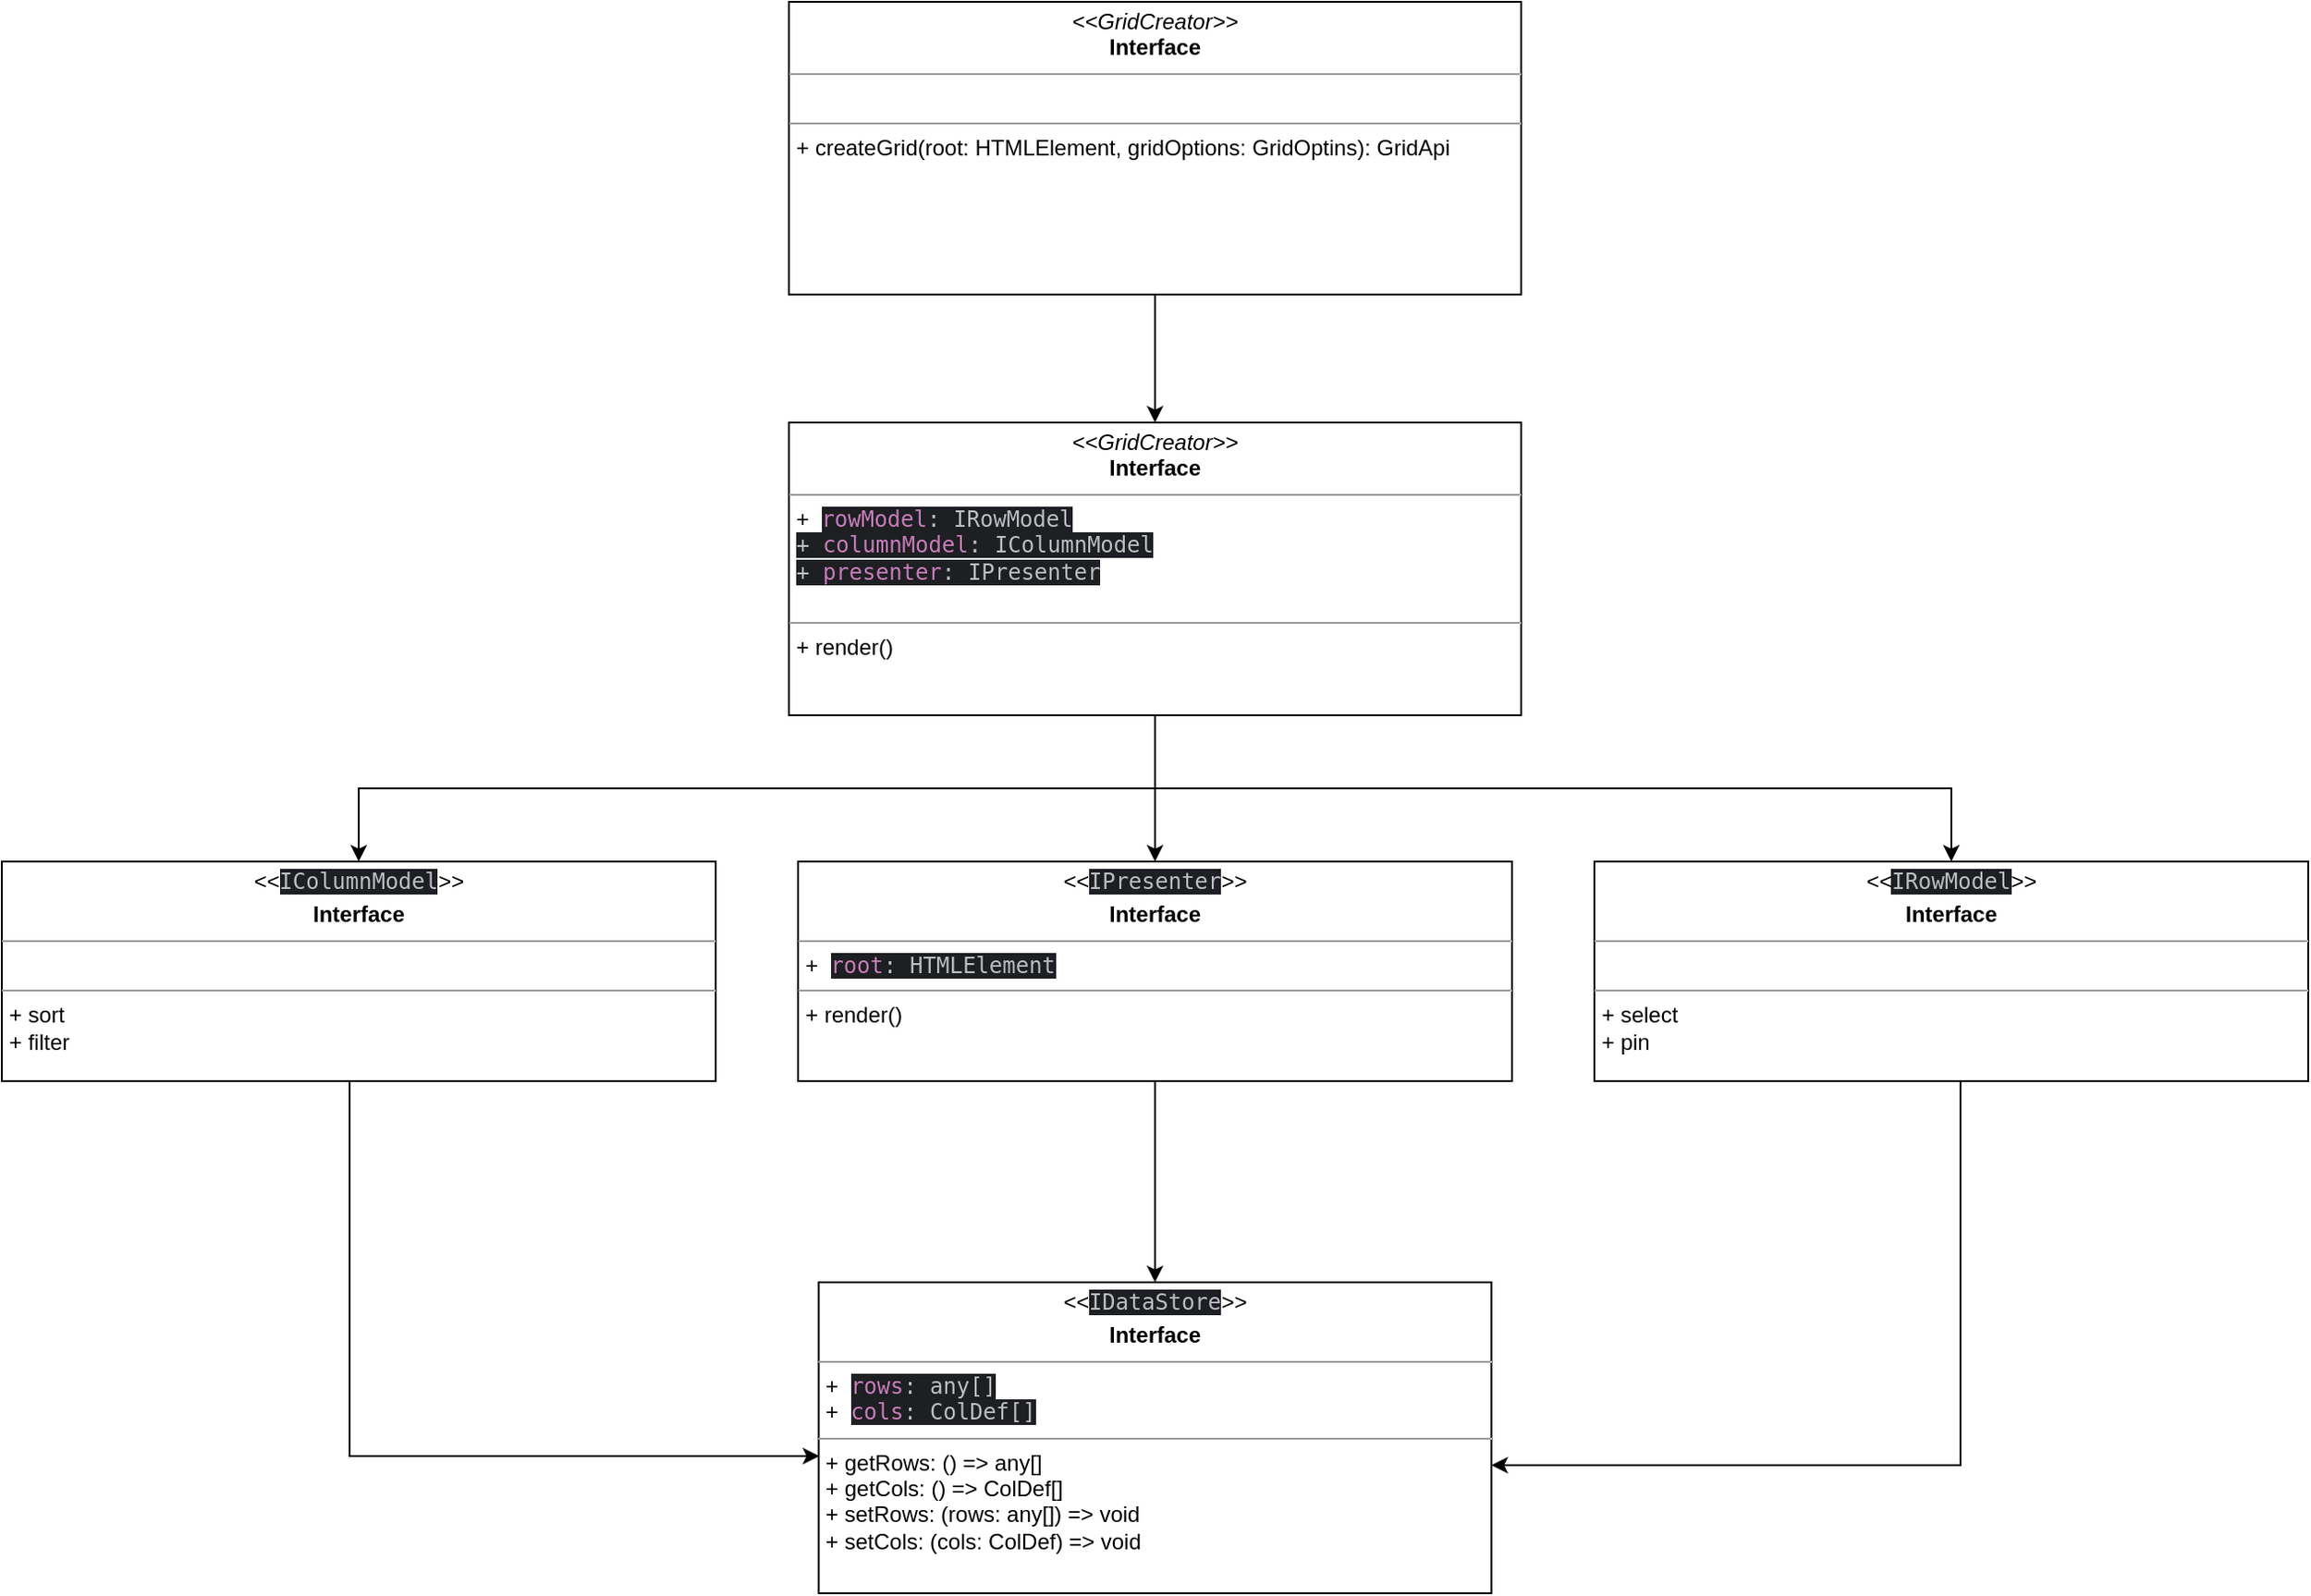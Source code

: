 <mxfile version="20.5.3" type="embed"><diagram id="phTt7cUZ88e7XOddQa1o" name="Page-1"><mxGraphModel dx="1348" dy="262" grid="1" gridSize="10" guides="1" tooltips="1" connect="1" arrows="1" fold="1" page="1" pageScale="1" pageWidth="850" pageHeight="1100" math="0" shadow="0"><root><mxCell id="0"/><mxCell id="1" parent="0"/><mxCell id="14" style="edgeStyle=orthogonalEdgeStyle;rounded=0;orthogonalLoop=1;jettySize=auto;html=1;entryX=0.5;entryY=0;entryDx=0;entryDy=0;" edge="1" parent="1" source="12" target="13"><mxGeometry relative="1" as="geometry"/></mxCell><mxCell id="12" value="&lt;p style=&quot;margin:0px;margin-top:4px;text-align:center;&quot;&gt;&lt;i&gt;&amp;lt;&amp;lt;GridCreator&amp;gt;&amp;gt;&lt;/i&gt;&lt;br&gt;&lt;b&gt;Interface&lt;/b&gt;&lt;/p&gt;&lt;hr size=&quot;1&quot;&gt;&lt;p style=&quot;margin:0px;margin-left:4px;&quot;&gt;&lt;br&gt;&lt;/p&gt;&lt;hr size=&quot;1&quot;&gt;&lt;p style=&quot;margin:0px;margin-left:4px;&quot;&gt;+ createGrid(root: HTMLElement, gridOptions: GridOptins): GridApi&lt;br&gt;&lt;br&gt;&lt;/p&gt;" style="verticalAlign=top;align=left;overflow=fill;fontSize=12;fontFamily=Helvetica;html=1;" parent="1" vertex="1"><mxGeometry x="80" y="90" width="400" height="160" as="geometry"/></mxCell><mxCell id="18" style="edgeStyle=orthogonalEdgeStyle;rounded=0;orthogonalLoop=1;jettySize=auto;html=1;entryX=0.5;entryY=0;entryDx=0;entryDy=0;" edge="1" parent="1" source="13" target="17"><mxGeometry relative="1" as="geometry"><Array as="points"><mxPoint x="280" y="520"/><mxPoint x="-155" y="520"/></Array></mxGeometry></mxCell><mxCell id="19" style="edgeStyle=orthogonalEdgeStyle;rounded=0;orthogonalLoop=1;jettySize=auto;html=1;" edge="1" parent="1" source="13" target="15"><mxGeometry relative="1" as="geometry"/></mxCell><mxCell id="20" style="edgeStyle=orthogonalEdgeStyle;rounded=0;orthogonalLoop=1;jettySize=auto;html=1;" edge="1" parent="1" source="13" target="16"><mxGeometry relative="1" as="geometry"><Array as="points"><mxPoint x="280" y="520"/><mxPoint x="715" y="520"/></Array></mxGeometry></mxCell><mxCell id="13" value="&lt;p style=&quot;margin:0px;margin-top:4px;text-align:center;&quot;&gt;&lt;i&gt;&amp;lt;&amp;lt;GridCreator&amp;gt;&amp;gt;&lt;/i&gt;&lt;br&gt;&lt;b&gt;Interface&lt;/b&gt;&lt;/p&gt;&lt;hr size=&quot;1&quot;&gt;&lt;p style=&quot;margin:0px;margin-left:4px;&quot;&gt;+&amp;nbsp;&amp;nbsp;&lt;span style=&quot;font-family: Consolas, monospace; background-color: rgb(30, 31, 34); color: rgb(199, 125, 187);&quot;&gt;rowModel&lt;/span&gt;&lt;span style=&quot;font-family: Consolas, monospace; background-color: rgb(30, 31, 34); color: rgb(188, 190, 196);&quot;&gt;: IRowModel&lt;/span&gt;&lt;/p&gt;&lt;p style=&quot;margin:0px;margin-left:4px;&quot;&gt;&lt;span style=&quot;font-family: Consolas, monospace; background-color: rgb(30, 31, 34); color: rgb(188, 190, 196);&quot;&gt;+&amp;nbsp;&lt;/span&gt;&lt;span style=&quot;font-family: Consolas, monospace; background-color: rgb(30, 31, 34); color: rgb(199, 125, 187);&quot;&gt;columnModel&lt;/span&gt;&lt;span style=&quot;font-family: Consolas, monospace; background-color: rgb(30, 31, 34); color: rgb(188, 190, 196);&quot;&gt;: IColumnModel&lt;/span&gt;&lt;/p&gt;&lt;p style=&quot;margin:0px;margin-left:4px;&quot;&gt;&lt;span style=&quot;font-family: Consolas, monospace; background-color: rgb(30, 31, 34); color: rgb(188, 190, 196);&quot;&gt;+&amp;nbsp;&lt;/span&gt;&lt;span style=&quot;font-family: Consolas, monospace; background-color: rgb(30, 31, 34); color: rgb(199, 125, 187);&quot;&gt;presenter&lt;/span&gt;&lt;span style=&quot;font-family: Consolas, monospace; background-color: rgb(30, 31, 34); color: rgb(188, 190, 196);&quot;&gt;: IPresenter&lt;/span&gt;&lt;/p&gt;&lt;p style=&quot;margin:0px;margin-left:4px;&quot;&gt;&lt;br&gt;&lt;/p&gt;&lt;hr size=&quot;1&quot;&gt;&lt;p style=&quot;margin:0px;margin-left:4px;&quot;&gt;+ render()&lt;br&gt;&lt;br&gt;&lt;/p&gt;" style="verticalAlign=top;align=left;overflow=fill;fontSize=12;fontFamily=Helvetica;html=1;" parent="1" vertex="1"><mxGeometry x="80" y="320" width="400" height="160" as="geometry"/></mxCell><mxCell id="25" style="edgeStyle=orthogonalEdgeStyle;rounded=0;orthogonalLoop=1;jettySize=auto;html=1;entryX=0.5;entryY=0;entryDx=0;entryDy=0;" edge="1" parent="1" source="15" target="21"><mxGeometry relative="1" as="geometry"/></mxCell><mxCell id="15" value="&lt;p style=&quot;margin:0px;margin-top:4px;text-align:center;&quot;&gt;&lt;i&gt;&amp;lt;&amp;lt;&lt;/i&gt;&lt;span style=&quot;font-family: Consolas, monospace; background-color: rgb(30, 31, 34); color: rgb(188, 190, 196); text-align: left;&quot;&gt;IPresenter&lt;/span&gt;&lt;i style=&quot;background-color: initial;&quot;&gt;&amp;gt;&amp;gt;&lt;/i&gt;&lt;/p&gt;&lt;p style=&quot;margin:0px;margin-top:4px;text-align:center;&quot;&gt;&lt;b&gt;Interface&lt;/b&gt;&lt;/p&gt;&lt;hr size=&quot;1&quot;&gt;&lt;p style=&quot;margin:0px;margin-left:4px;&quot;&gt;+&amp;nbsp;&amp;nbsp;&lt;span style=&quot;font-family: Consolas, monospace; background-color: rgb(30, 31, 34); color: rgb(199, 125, 187);&quot;&gt;root&lt;/span&gt;&lt;span style=&quot;font-family: Consolas, monospace; background-color: rgb(30, 31, 34); color: rgb(188, 190, 196);&quot;&gt;: HTMLElement&lt;/span&gt;&lt;/p&gt;&lt;hr size=&quot;1&quot;&gt;&lt;p style=&quot;margin:0px;margin-left:4px;&quot;&gt;+ render()&lt;br&gt;&lt;br&gt;&lt;/p&gt;" style="verticalAlign=top;align=left;overflow=fill;fontSize=12;fontFamily=Helvetica;html=1;" vertex="1" parent="1"><mxGeometry x="85" y="560" width="390" height="120" as="geometry"/></mxCell><mxCell id="30" style="edgeStyle=orthogonalEdgeStyle;rounded=0;orthogonalLoop=1;jettySize=auto;html=1;" edge="1" parent="1" source="16" target="21"><mxGeometry relative="1" as="geometry"><Array as="points"><mxPoint x="720" y="890"/></Array></mxGeometry></mxCell><mxCell id="16" value="&lt;p style=&quot;margin:0px;margin-top:4px;text-align:center;&quot;&gt;&lt;i&gt;&amp;lt;&amp;lt;&lt;/i&gt;&lt;span style=&quot;font-family: Consolas, monospace; background-color: rgb(30, 31, 34); color: rgb(188, 190, 196); text-align: left;&quot;&gt;IRowModel&lt;/span&gt;&lt;i style=&quot;background-color: initial;&quot;&gt;&amp;gt;&amp;gt;&lt;/i&gt;&lt;/p&gt;&lt;p style=&quot;margin:0px;margin-top:4px;text-align:center;&quot;&gt;&lt;b&gt;Interface&lt;/b&gt;&lt;/p&gt;&lt;hr size=&quot;1&quot;&gt;&lt;p style=&quot;margin:0px;margin-left:4px;&quot;&gt;&lt;br&gt;&lt;/p&gt;&lt;hr size=&quot;1&quot;&gt;&lt;p style=&quot;margin:0px;margin-left:4px;&quot;&gt;+ select&lt;br&gt;+ pin&lt;br&gt;&lt;br&gt;&lt;/p&gt;" style="verticalAlign=top;align=left;overflow=fill;fontSize=12;fontFamily=Helvetica;html=1;" vertex="1" parent="1"><mxGeometry x="520" y="560" width="390" height="120" as="geometry"/></mxCell><mxCell id="27" style="edgeStyle=orthogonalEdgeStyle;rounded=0;orthogonalLoop=1;jettySize=auto;html=1;entryX=0.001;entryY=0.557;entryDx=0;entryDy=0;entryPerimeter=0;" edge="1" parent="1" source="17" target="21"><mxGeometry relative="1" as="geometry"><Array as="points"><mxPoint x="-160" y="885"/><mxPoint x="97" y="885"/></Array></mxGeometry></mxCell><mxCell id="17" value="&lt;p style=&quot;margin:0px;margin-top:4px;text-align:center;&quot;&gt;&lt;i&gt;&amp;lt;&amp;lt;&lt;/i&gt;&lt;span style=&quot;font-family: Consolas, monospace; background-color: rgb(30, 31, 34); color: rgb(188, 190, 196); text-align: left;&quot;&gt;IColumnModel&lt;/span&gt;&lt;i style=&quot;background-color: initial;&quot;&gt;&amp;gt;&amp;gt;&lt;/i&gt;&lt;/p&gt;&lt;p style=&quot;margin:0px;margin-top:4px;text-align:center;&quot;&gt;&lt;b&gt;Interface&lt;/b&gt;&lt;/p&gt;&lt;hr size=&quot;1&quot;&gt;&lt;p style=&quot;margin:0px;margin-left:4px;&quot;&gt;&lt;br&gt;&lt;/p&gt;&lt;hr size=&quot;1&quot;&gt;&lt;p style=&quot;margin:0px;margin-left:4px;&quot;&gt;+ sort&lt;br&gt;+ filter&lt;br&gt;&lt;br&gt;&lt;/p&gt;" style="verticalAlign=top;align=left;overflow=fill;fontSize=12;fontFamily=Helvetica;html=1;" vertex="1" parent="1"><mxGeometry x="-350" y="560" width="390" height="120" as="geometry"/></mxCell><mxCell id="21" value="&lt;p style=&quot;margin: 4px 0px 0px; text-align: center;&quot;&gt;&lt;i&gt;&amp;lt;&amp;lt;&lt;/i&gt;&lt;span style=&quot;font-family: Consolas, monospace; background-color: rgb(30, 31, 34); color: rgb(188, 190, 196); text-align: left;&quot;&gt;IDataStore&lt;/span&gt;&lt;i style=&quot;background-color: initial;&quot;&gt;&amp;gt;&amp;gt;&lt;/i&gt;&lt;/p&gt;&lt;p style=&quot;margin:0px;margin-top:4px;text-align:center;&quot;&gt;&lt;b&gt;Interface&lt;/b&gt;&lt;/p&gt;&lt;hr size=&quot;1&quot;&gt;&lt;p style=&quot;margin:0px;margin-left:4px;&quot;&gt;+&amp;nbsp;&amp;nbsp;&lt;span style=&quot;color: rgb(199, 125, 187); font-family: Consolas, monospace; background-color: rgb(30, 31, 34);&quot;&gt;rows&lt;/span&gt;&lt;span style=&quot;background-color: rgb(30, 31, 34); color: rgb(188, 190, 196); font-family: Consolas, monospace;&quot;&gt;: any[]&lt;/span&gt;&lt;/p&gt;&lt;p style=&quot;margin:0px;margin-left:4px;&quot;&gt;+&amp;nbsp;&amp;nbsp;&lt;span style=&quot;font-family: Consolas, monospace; background-color: rgb(30, 31, 34); color: rgb(199, 125, 187);&quot;&gt;cols&lt;/span&gt;&lt;span style=&quot;font-family: Consolas, monospace; background-color: rgb(30, 31, 34); color: rgb(188, 190, 196);&quot;&gt;: ColDef[]&lt;/span&gt;&lt;span style=&quot;background-color: rgb(30, 31, 34); color: rgb(188, 190, 196); font-family: Consolas, monospace;&quot;&gt;&lt;br&gt;&lt;/span&gt;&lt;/p&gt;&lt;hr size=&quot;1&quot;&gt;&lt;p style=&quot;margin:0px;margin-left:4px;&quot;&gt;+ getRows: () =&amp;gt; any[]&lt;br&gt;+ getCols: () =&amp;gt; ColDef[]&lt;/p&gt;&lt;p style=&quot;margin:0px;margin-left:4px;&quot;&gt;+ setRows: (rows: any[]) =&amp;gt; void&lt;br&gt;+ setCols: (cols: ColDef) =&amp;gt; void&lt;/p&gt;&lt;p style=&quot;margin:0px;margin-left:4px;&quot;&gt;&lt;br&gt;&lt;br&gt;&lt;/p&gt;" style="verticalAlign=top;align=left;overflow=fill;fontSize=12;fontFamily=Helvetica;html=1;" vertex="1" parent="1"><mxGeometry x="96.25" y="790" width="367.5" height="170" as="geometry"/></mxCell></root></mxGraphModel></diagram></mxfile>